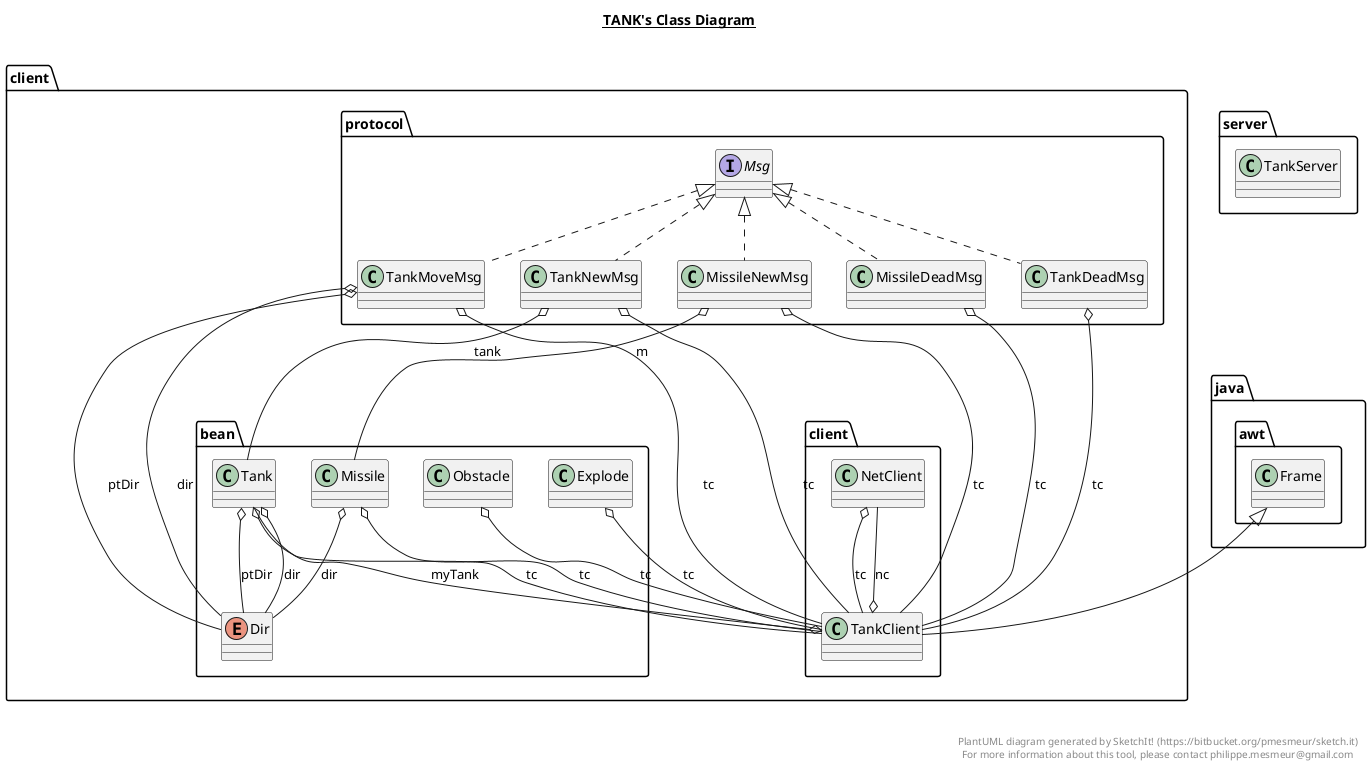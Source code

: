 @startuml

title __TANK's Class Diagram__\n

  namespace client.bean {
    enum Dir {
    }
  }
  

  namespace client.bean {
    class client.bean.Explode {
    }
  }
  

  namespace client.bean {
    class client.bean.Missile {
    }
  }
  

  namespace client.bean {
    class client.bean.Obstacle {
    }
  }
  

  namespace client.bean {
    class client.bean.Tank {
    }
  }
  

  namespace client.client {
    class client.client.NetClient {
    }
  }
  

  namespace client.client {
    class client.client.TankClient {
    }
  }
  

  namespace client.protocol {
    class client.protocol.MissileDeadMsg {
    }
  }
  

  namespace client.protocol {
    class client.protocol.MissileNewMsg {
    }
  }
  

  namespace client.protocol {
    interface client.protocol.Msg {
    }
  }
  

  namespace client.protocol {
    class client.protocol.TankDeadMsg {
    }
  }
  

  namespace client.protocol {
    class client.protocol.TankMoveMsg {
    }
  }
  

  namespace client.protocol {
    class client.protocol.TankNewMsg {
    }
  }
  

  namespace server {
    class server.TankServer {
    }
  }
  

  client.bean.Explode o-- client.client.TankClient : tc
  client.bean.Missile o-- client.bean.Dir : dir
  client.bean.Missile o-- client.client.TankClient : tc
  client.bean.Obstacle o-- client.client.TankClient : tc
  client.bean.Tank o-- client.bean.Dir : dir
  client.bean.Tank o-- client.bean.Dir : ptDir
  client.bean.Tank o-- client.client.TankClient : tc
  client.client.NetClient o-- client.client.TankClient : tc
  client.client.TankClient -up-|> java.awt.Frame
  client.client.TankClient o-- client.client.TankClient.ConDialog : dialog
  client.client.TankClient o-- client.bean.Tank : myTank
  client.client.TankClient o-- client.client.NetClient : nc
  client.protocol.MissileDeadMsg .up.|> client.protocol.Msg
  client.protocol.MissileDeadMsg o-- client.client.TankClient : tc
  client.protocol.MissileNewMsg .up.|> client.protocol.Msg
  client.protocol.MissileNewMsg o-- client.bean.Missile : m
  client.protocol.MissileNewMsg o-- client.client.TankClient : tc
  client.protocol.TankDeadMsg .up.|> client.protocol.Msg
  client.protocol.TankDeadMsg o-- client.client.TankClient : tc
  client.protocol.TankMoveMsg .up.|> client.protocol.Msg
  client.protocol.TankMoveMsg o-- client.bean.Dir : dir
  client.protocol.TankMoveMsg o-- client.bean.Dir : ptDir
  client.protocol.TankMoveMsg o-- client.client.TankClient : tc
  client.protocol.TankNewMsg .up.|> client.protocol.Msg
  client.protocol.TankNewMsg o-- client.bean.Tank : tank
  client.protocol.TankNewMsg o-- client.client.TankClient : tc


right footer


PlantUML diagram generated by SketchIt! (https://bitbucket.org/pmesmeur/sketch.it)
For more information about this tool, please contact philippe.mesmeur@gmail.com
endfooter

@enduml
